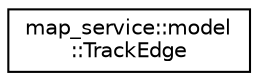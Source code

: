 digraph "Graphical Class Hierarchy"
{
 // LATEX_PDF_SIZE
  edge [fontname="Helvetica",fontsize="10",labelfontname="Helvetica",labelfontsize="10"];
  node [fontname="Helvetica",fontsize="10",shape=record];
  rankdir="LR";
  Node0 [label="map_service::model\l::TrackEdge",height=0.2,width=0.4,color="black", fillcolor="white", style="filled",URL="$structmap__service_1_1model_1_1TrackEdge.html",tooltip="Data structure representing an edge in a railway track graph."];
}
